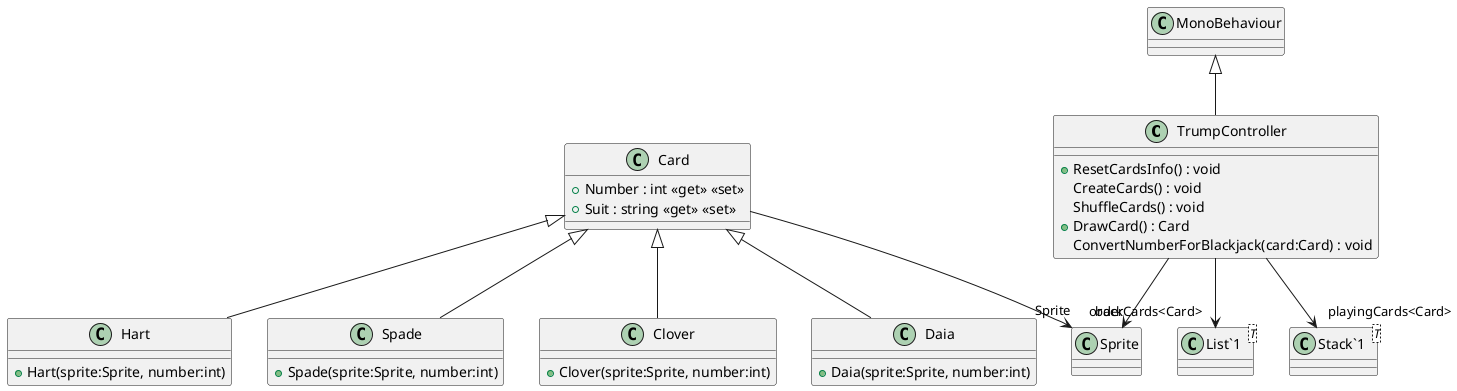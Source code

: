 @startuml
class TrumpController {
    + ResetCardsInfo() : void
    CreateCards() : void
    ShuffleCards() : void
    + DrawCard() : Card
    ConvertNumberForBlackjack(card:Card) : void
}
class Card {
    + Number : int <<get>> <<set>>
    + Suit : string <<get>> <<set>>
}
class Hart {
    + Hart(sprite:Sprite, number:int)
}
class Spade {
    + Spade(sprite:Sprite, number:int)
}
class Clover {
    + Clover(sprite:Sprite, number:int)
}
class Daia {
    + Daia(sprite:Sprite, number:int)
}
class "List`1"<T> {
}
class "Stack`1"<T> {
}
MonoBehaviour <|-- TrumpController
TrumpController --> "back" Sprite
TrumpController --> "orderCards<Card>" "List`1"
TrumpController --> "playingCards<Card>" "Stack`1"
Card --> "Sprite" Sprite
Card <|-- Hart
Card <|-- Spade
Card <|-- Clover
Card <|-- Daia
@enduml
